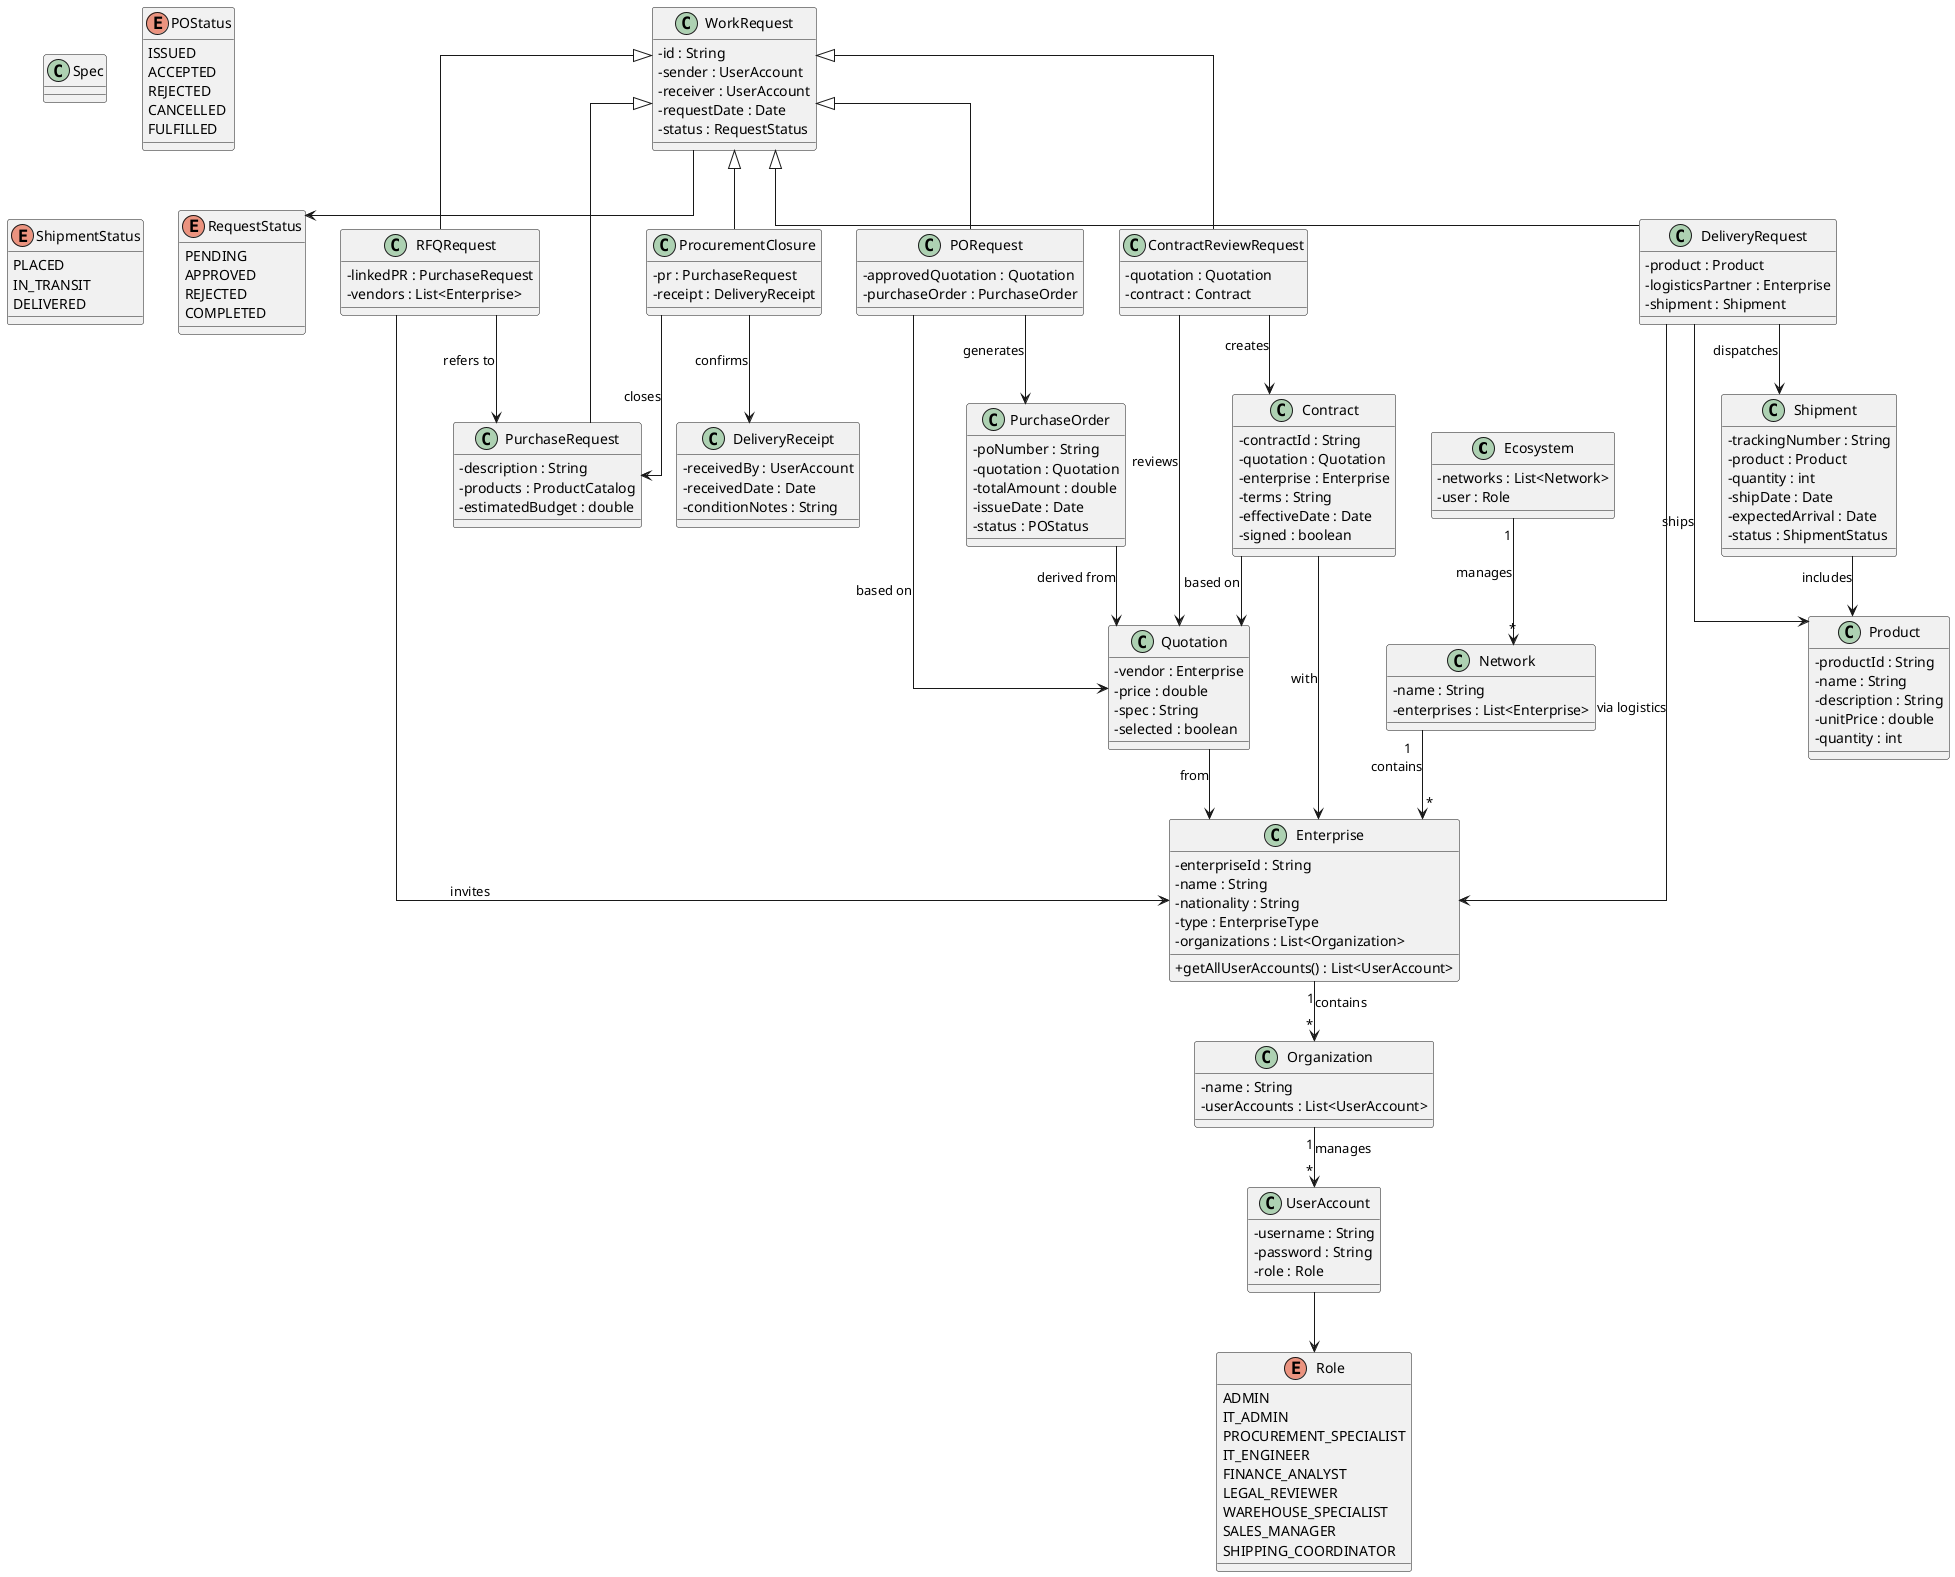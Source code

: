 @startuml
skinparam linetype ortho
skinparam classAttributeIconSize 0

' ================= Layer 0: Ecosystem =================
class Ecosystem {
    - networks : List<Network>
    - user : Role
}

class Network {
    - name : String
    - enterprises : List<Enterprise>
}

Ecosystem "1" --> "*" Network : manages

' ================= Layer 1: Enterprise & Org =================
class Enterprise {
    - enterpriseId : String
    - name : String
    - nationality : String
    - type : EnterpriseType
    - organizations : List<Organization>
    + getAllUserAccounts() : List<UserAccount>
}

class Organization {
    - name : String
    - userAccounts : List<UserAccount>
}

Network "1" --> "*" Enterprise : contains
Enterprise "1" --> "*" Organization : contains
Organization "1" --> "*" UserAccount : manages

' ================= Layer 2: Users =================
class UserAccount {
    - username : String
    - password : String
    - role : Role
}

enum Role {
    ADMIN
    IT_ADMIN
    PROCUREMENT_SPECIALIST
    IT_ENGINEER
    FINANCE_ANALYST
    LEGAL_REVIEWER
    WAREHOUSE_SPECIALIST
    SALES_MANAGER
    SHIPPING_COORDINATOR
}

UserAccount --> Role

' ================= Layer 3: WorkRequest Superclass =================
class WorkRequest {
    - id : String
    - sender : UserAccount
    - receiver : UserAccount
    - requestDate : Date
    - status : RequestStatus
}

enum RequestStatus {
    PENDING
    APPROVED
    REJECTED
    COMPLETED
}

WorkRequest --> RequestStatus

WorkRequest <|-- PurchaseRequest
WorkRequest <|-- RFQRequest
WorkRequest <|-- PORequest
WorkRequest <|-- ContractReviewRequest
WorkRequest <|-- DeliveryRequest
WorkRequest <|-- ProcurementClosure

' ================= Layer 4: WorkRequest Subclasses =================
class PurchaseRequest {
    - description : String
    - products : ProductCatalog
    - estimatedBudget : double
}

class RFQRequest {
    - linkedPR : PurchaseRequest
    - vendors : List<Enterprise>
}

class PORequest {
    - approvedQuotation : Quotation
    - purchaseOrder : PurchaseOrder
}

' File by Vendor (TSMC), Update approved & contract signed field
class ContractReviewRequest {
    - quotation : Quotation
    - contract : Contract
}

class DeliveryRequest {
    - product : Product
    - logisticsPartner : Enterprise
    - shipment : Shipment
}

class ProcurementClosure {
    - pr : PurchaseRequest
    - receipt : DeliveryReceipt
}

' ================= Layer 5: Supporting Domain Models =================
class Quotation {
    - vendor : Enterprise
    - price : double
    - spec : String
    - selected : boolean
}

class Spec {
}

class PurchaseOrder {
    - poNumber : String
    - quotation : Quotation
    - totalAmount : double
    - issueDate : Date
    - status : POStatus
}

enum POStatus {
    ISSUED
    ACCEPTED
    REJECTED
    CANCELLED
    FULFILLED
}

class Contract {
    - contractId : String
    - quotation : Quotation
    - enterprise : Enterprise
    - terms : String
    - effectiveDate : Date
    - signed : boolean
}

class Shipment {
    - trackingNumber : String
    - product : Product
    - quantity : int
    - shipDate : Date
    - expectedArrival : Date
    - status : ShipmentStatus
}

enum ShipmentStatus {
    PLACED
    IN_TRANSIT
    DELIVERED
}

class DeliveryReceipt {
    - receivedBy : UserAccount
    - receivedDate : Date
    - conditionNotes : String
}

class Product {
    - productId : String
    - name : String
    - description : String
    - unitPrice : double
    - quantity : int
}

' ================= Relationships (Flow) =================
RFQRequest --> PurchaseRequest : refers to
RFQRequest --> Enterprise : invites

PORequest --> Quotation : based on
PORequest --> PurchaseOrder : generates

ContractReviewRequest --> Quotation : reviews
ContractReviewRequest --> Contract : creates

DeliveryRequest --> Product : ships
DeliveryRequest --> Enterprise : via logistics
DeliveryRequest --> Shipment : dispatches

ProcurementClosure --> PurchaseRequest : closes
ProcurementClosure --> DeliveryReceipt : confirms

Quotation --> Enterprise : from
PurchaseOrder --> Quotation : derived from
Contract --> Enterprise : with
Contract --> Quotation : based on
Shipment --> Product : includes
@enduml